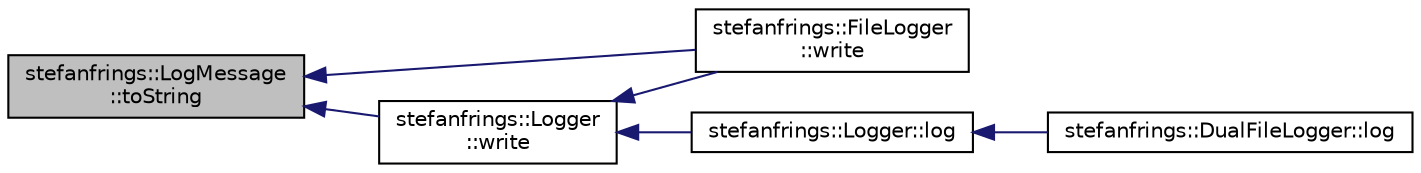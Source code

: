 digraph "stefanfrings::LogMessage::toString"
{
  edge [fontname="Helvetica",fontsize="10",labelfontname="Helvetica",labelfontsize="10"];
  node [fontname="Helvetica",fontsize="10",shape=record];
  rankdir="LR";
  Node6 [label="stefanfrings::LogMessage\l::toString",height=0.2,width=0.4,color="black", fillcolor="grey75", style="filled", fontcolor="black"];
  Node6 -> Node7 [dir="back",color="midnightblue",fontsize="10",style="solid",fontname="Helvetica"];
  Node7 [label="stefanfrings::FileLogger\l::write",height=0.2,width=0.4,color="black", fillcolor="white", style="filled",URL="$classstefanfrings_1_1_file_logger.html#a9258a5e72c22a6b14e25af8eae2092c1"];
  Node6 -> Node8 [dir="back",color="midnightblue",fontsize="10",style="solid",fontname="Helvetica"];
  Node8 [label="stefanfrings::Logger\l::write",height=0.2,width=0.4,color="black", fillcolor="white", style="filled",URL="$classstefanfrings_1_1_logger.html#a69f50fe67efaa254ee219f6de384e9fa"];
  Node8 -> Node7 [dir="back",color="midnightblue",fontsize="10",style="solid",fontname="Helvetica"];
  Node8 -> Node9 [dir="back",color="midnightblue",fontsize="10",style="solid",fontname="Helvetica"];
  Node9 [label="stefanfrings::Logger::log",height=0.2,width=0.4,color="black", fillcolor="white", style="filled",URL="$classstefanfrings_1_1_logger.html#af731fc45cf731695d5f971472032190d"];
  Node9 -> Node10 [dir="back",color="midnightblue",fontsize="10",style="solid",fontname="Helvetica"];
  Node10 [label="stefanfrings::DualFileLogger::log",height=0.2,width=0.4,color="black", fillcolor="white", style="filled",URL="$classstefanfrings_1_1_dual_file_logger.html#a6db25d5c835b7221f0a6b7b4a035d4aa"];
}
